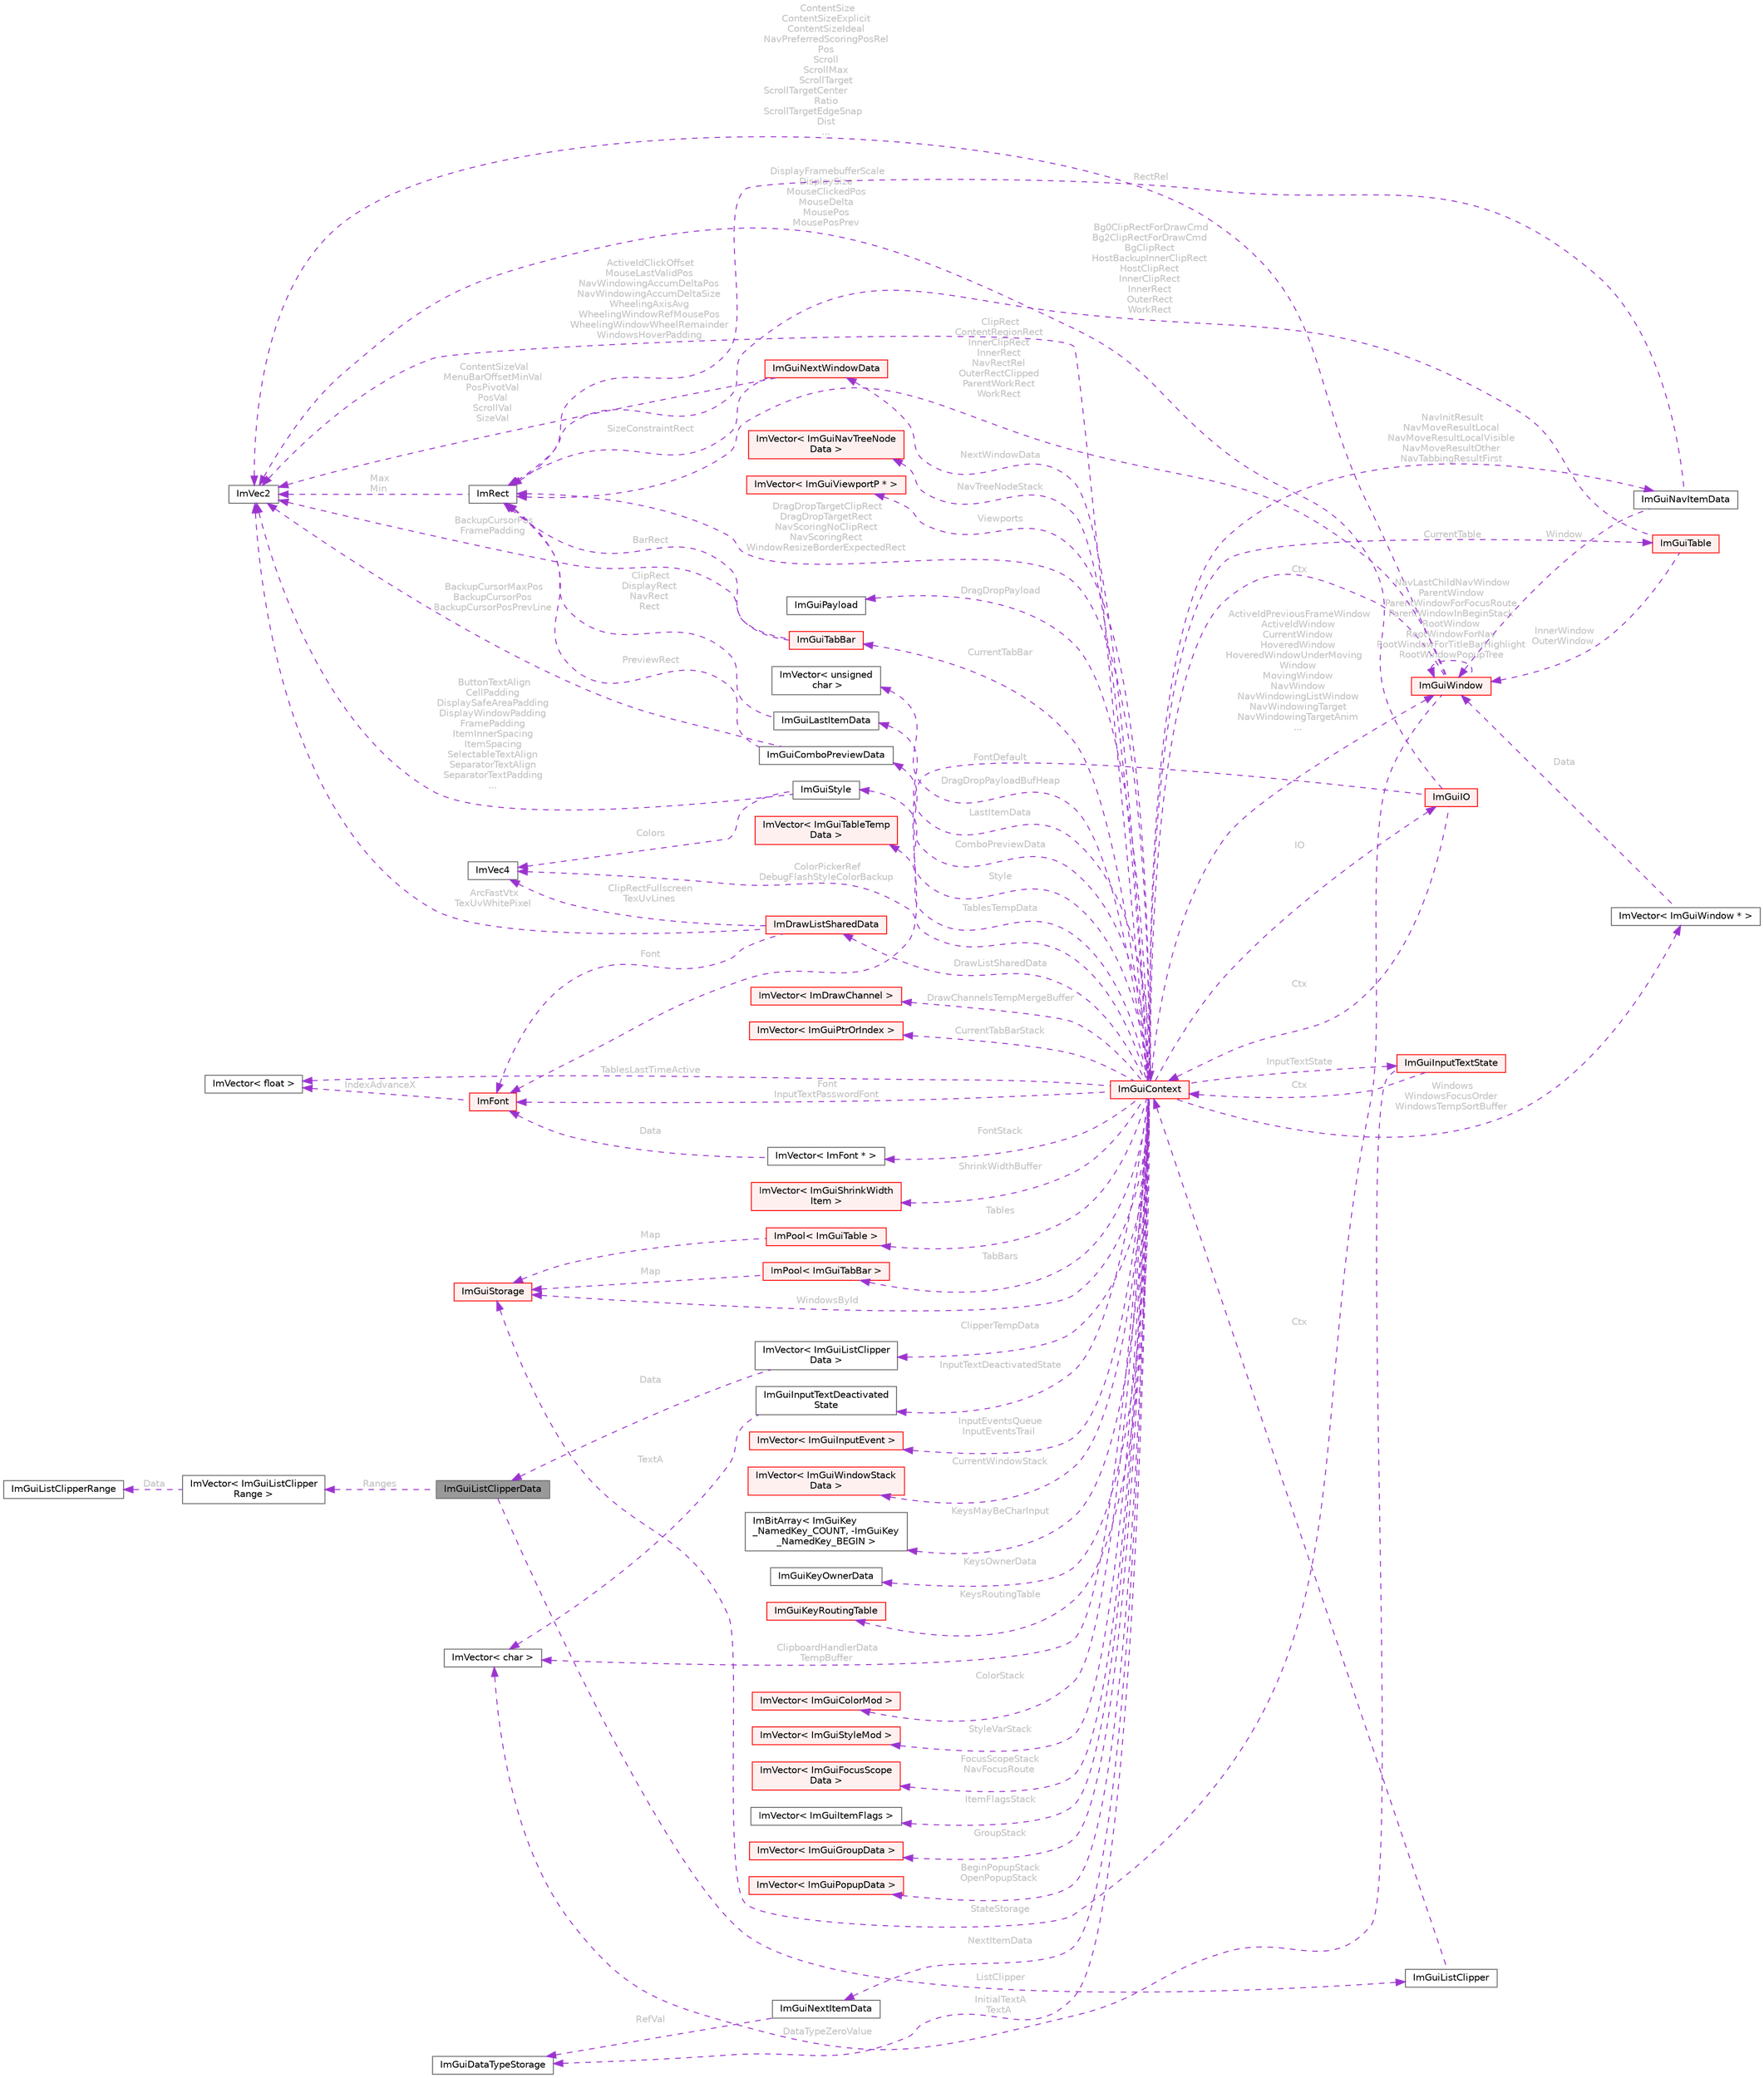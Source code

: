digraph "ImGuiListClipperData"
{
 // LATEX_PDF_SIZE
  bgcolor="transparent";
  edge [fontname=Helvetica,fontsize=10,labelfontname=Helvetica,labelfontsize=10];
  node [fontname=Helvetica,fontsize=10,shape=box,height=0.2,width=0.4];
  rankdir="LR";
  Node1 [id="Node000001",label="ImGuiListClipperData",height=0.2,width=0.4,color="gray40", fillcolor="grey60", style="filled", fontcolor="black",tooltip=" "];
  Node2 -> Node1 [id="edge1_Node000001_Node000002",dir="back",color="darkorchid3",style="dashed",tooltip=" ",label=" ListClipper",fontcolor="grey" ];
  Node2 [id="Node000002",label="ImGuiListClipper",height=0.2,width=0.4,color="gray40", fillcolor="white", style="filled",URL="$structImGuiListClipper.html",tooltip=" "];
  Node3 -> Node2 [id="edge2_Node000002_Node000003",dir="back",color="darkorchid3",style="dashed",tooltip=" ",label=" Ctx",fontcolor="grey" ];
  Node3 [id="Node000003",label="ImGuiContext",height=0.2,width=0.4,color="red", fillcolor="#FFF0F0", style="filled",URL="$structImGuiContext.html",tooltip=" "];
  Node4 -> Node3 [id="edge3_Node000003_Node000004",dir="back",color="darkorchid3",style="dashed",tooltip=" ",label=" IO",fontcolor="grey" ];
  Node4 [id="Node000004",label="ImGuiIO",height=0.2,width=0.4,color="red", fillcolor="#FFF0F0", style="filled",URL="$structImGuiIO.html",tooltip=" "];
  Node5 -> Node4 [id="edge4_Node000004_Node000005",dir="back",color="darkorchid3",style="dashed",tooltip=" ",label=" DisplayFramebufferScale\nDisplaySize\nMouseClickedPos\nMouseDelta\nMousePos\nMousePosPrev",fontcolor="grey" ];
  Node5 [id="Node000005",label="ImVec2",height=0.2,width=0.4,color="gray40", fillcolor="white", style="filled",URL="$structImVec2.html",tooltip=" "];
  Node8 -> Node4 [id="edge5_Node000004_Node000008",dir="back",color="darkorchid3",style="dashed",tooltip=" ",label=" FontDefault",fontcolor="grey" ];
  Node8 [id="Node000008",label="ImFont",height=0.2,width=0.4,color="red", fillcolor="#FFF0F0", style="filled",URL="$structImFont.html",tooltip=" "];
  Node9 -> Node8 [id="edge6_Node000008_Node000009",dir="back",color="darkorchid3",style="dashed",tooltip=" ",label=" IndexAdvanceX",fontcolor="grey" ];
  Node9 [id="Node000009",label="ImVector\< float \>",height=0.2,width=0.4,color="gray40", fillcolor="white", style="filled",URL="$structImVector.html",tooltip=" "];
  Node3 -> Node4 [id="edge7_Node000004_Node000003",dir="back",color="darkorchid3",style="dashed",tooltip=" ",label=" Ctx",fontcolor="grey" ];
  Node20 -> Node3 [id="edge8_Node000003_Node000020",dir="back",color="darkorchid3",style="dashed",tooltip=" ",label=" Style",fontcolor="grey" ];
  Node20 [id="Node000020",label="ImGuiStyle",height=0.2,width=0.4,color="gray40", fillcolor="white", style="filled",URL="$structImGuiStyle.html",tooltip=" "];
  Node5 -> Node20 [id="edge9_Node000020_Node000005",dir="back",color="darkorchid3",style="dashed",tooltip=" ",label=" ButtonTextAlign\nCellPadding\nDisplaySafeAreaPadding\nDisplayWindowPadding\nFramePadding\nItemInnerSpacing\nItemSpacing\nSelectableTextAlign\nSeparatorTextAlign\nSeparatorTextPadding\n...",fontcolor="grey" ];
  Node17 -> Node20 [id="edge10_Node000020_Node000017",dir="back",color="darkorchid3",style="dashed",tooltip=" ",label=" Colors",fontcolor="grey" ];
  Node17 [id="Node000017",label="ImVec4",height=0.2,width=0.4,color="gray40", fillcolor="white", style="filled",URL="$structImVec4.html",tooltip=" "];
  Node8 -> Node3 [id="edge11_Node000003_Node000008",dir="back",color="darkorchid3",style="dashed",tooltip=" ",label=" Font\nInputTextPasswordFont",fontcolor="grey" ];
  Node21 -> Node3 [id="edge12_Node000003_Node000021",dir="back",color="darkorchid3",style="dashed",tooltip=" ",label=" DrawListSharedData",fontcolor="grey" ];
  Node21 [id="Node000021",label="ImDrawListSharedData",height=0.2,width=0.4,color="red", fillcolor="#FFF0F0", style="filled",URL="$structImDrawListSharedData.html",tooltip=" "];
  Node5 -> Node21 [id="edge13_Node000021_Node000005",dir="back",color="darkorchid3",style="dashed",tooltip=" ",label=" ArcFastVtx\nTexUvWhitePixel",fontcolor="grey" ];
  Node8 -> Node21 [id="edge14_Node000021_Node000008",dir="back",color="darkorchid3",style="dashed",tooltip=" ",label=" Font",fontcolor="grey" ];
  Node17 -> Node21 [id="edge15_Node000021_Node000017",dir="back",color="darkorchid3",style="dashed",tooltip=" ",label=" ClipRectFullscreen\nTexUvLines",fontcolor="grey" ];
  Node23 -> Node3 [id="edge16_Node000003_Node000023",dir="back",color="darkorchid3",style="dashed",tooltip=" ",label=" InputEventsQueue\nInputEventsTrail",fontcolor="grey" ];
  Node23 [id="Node000023",label="ImVector\< ImGuiInputEvent \>",height=0.2,width=0.4,color="red", fillcolor="#FFF0F0", style="filled",URL="$structImVector.html",tooltip=" "];
  Node31 -> Node3 [id="edge17_Node000003_Node000031",dir="back",color="darkorchid3",style="dashed",tooltip=" ",label=" Windows\nWindowsFocusOrder\nWindowsTempSortBuffer",fontcolor="grey" ];
  Node31 [id="Node000031",label="ImVector\< ImGuiWindow * \>",height=0.2,width=0.4,color="gray40", fillcolor="white", style="filled",URL="$structImVector.html",tooltip=" "];
  Node32 -> Node31 [id="edge18_Node000031_Node000032",dir="back",color="darkorchid3",style="dashed",tooltip=" ",label=" Data",fontcolor="grey" ];
  Node32 [id="Node000032",label="ImGuiWindow",height=0.2,width=0.4,color="red", fillcolor="#FFF0F0", style="filled",URL="$structImGuiWindow.html",tooltip=" "];
  Node3 -> Node32 [id="edge19_Node000032_Node000003",dir="back",color="darkorchid3",style="dashed",tooltip=" ",label=" Ctx",fontcolor="grey" ];
  Node5 -> Node32 [id="edge20_Node000032_Node000005",dir="back",color="darkorchid3",style="dashed",tooltip=" ",label=" ContentSize\nContentSizeExplicit\nContentSizeIdeal\nNavPreferredScoringPosRel\nPos\nScroll\nScrollMax\nScrollTarget\nScrollTargetCenter\lRatio\nScrollTargetEdgeSnap\lDist\n...",fontcolor="grey" ];
  Node58 -> Node32 [id="edge21_Node000032_Node000058",dir="back",color="darkorchid3",style="dashed",tooltip=" ",label=" ClipRect\nContentRegionRect\nInnerClipRect\nInnerRect\nNavRectRel\nOuterRectClipped\nParentWorkRect\nWorkRect",fontcolor="grey" ];
  Node58 [id="Node000058",label="ImRect",height=0.2,width=0.4,color="gray40", fillcolor="white", style="filled",URL="$structImRect.html",tooltip=" "];
  Node5 -> Node58 [id="edge22_Node000058_Node000005",dir="back",color="darkorchid3",style="dashed",tooltip=" ",label=" Max\nMin",fontcolor="grey" ];
  Node54 -> Node32 [id="edge23_Node000032_Node000054",dir="back",color="darkorchid3",style="dashed",tooltip=" ",label=" StateStorage",fontcolor="grey" ];
  Node54 [id="Node000054",label="ImGuiStorage",height=0.2,width=0.4,color="red", fillcolor="#FFF0F0", style="filled",URL="$structImGuiStorage.html",tooltip=" "];
  Node32 -> Node32 [id="edge24_Node000032_Node000032",dir="back",color="darkorchid3",style="dashed",tooltip=" ",label=" NavLastChildNavWindow\nParentWindow\nParentWindowForFocusRoute\nParentWindowInBeginStack\nRootWindow\nRootWindowForNav\nRootWindowForTitleBarHighlight\nRootWindowPopupTree",fontcolor="grey" ];
  Node63 -> Node3 [id="edge25_Node000003_Node000063",dir="back",color="darkorchid3",style="dashed",tooltip=" ",label=" CurrentWindowStack",fontcolor="grey" ];
  Node63 [id="Node000063",label="ImVector\< ImGuiWindowStack\lData \>",height=0.2,width=0.4,color="red", fillcolor="#FFF0F0", style="filled",URL="$structImVector.html",tooltip=" "];
  Node54 -> Node3 [id="edge26_Node000003_Node000054",dir="back",color="darkorchid3",style="dashed",tooltip=" ",label=" WindowsById",fontcolor="grey" ];
  Node5 -> Node3 [id="edge27_Node000003_Node000005",dir="back",color="darkorchid3",style="dashed",tooltip=" ",label=" ActiveIdClickOffset\nMouseLastValidPos\nNavWindowingAccumDeltaPos\nNavWindowingAccumDeltaSize\nWheelingAxisAvg\nWheelingWindowRefMousePos\nWheelingWindowWheelRemainder\nWindowsHoverPadding",fontcolor="grey" ];
  Node32 -> Node3 [id="edge28_Node000003_Node000032",dir="back",color="darkorchid3",style="dashed",tooltip=" ",label=" ActiveIdPreviousFrameWindow\nActiveIdWindow\nCurrentWindow\nHoveredWindow\nHoveredWindowUnderMoving\lWindow\nMovingWindow\nNavWindow\nNavWindowingListWindow\nNavWindowingTarget\nNavWindowingTargetAnim\n...",fontcolor="grey" ];
  Node67 -> Node3 [id="edge29_Node000003_Node000067",dir="back",color="darkorchid3",style="dashed",tooltip=" ",label=" KeysMayBeCharInput",fontcolor="grey" ];
  Node67 [id="Node000067",label="ImBitArray\< ImGuiKey\l_NamedKey_COUNT, -ImGuiKey\l_NamedKey_BEGIN \>",height=0.2,width=0.4,color="gray40", fillcolor="white", style="filled",URL="$structImBitArray.html",tooltip=" "];
  Node68 -> Node3 [id="edge30_Node000003_Node000068",dir="back",color="darkorchid3",style="dashed",tooltip=" ",label=" KeysOwnerData",fontcolor="grey" ];
  Node68 [id="Node000068",label="ImGuiKeyOwnerData",height=0.2,width=0.4,color="gray40", fillcolor="white", style="filled",URL="$structImGuiKeyOwnerData.html",tooltip=" "];
  Node69 -> Node3 [id="edge31_Node000003_Node000069",dir="back",color="darkorchid3",style="dashed",tooltip=" ",label=" KeysRoutingTable",fontcolor="grey" ];
  Node69 [id="Node000069",label="ImGuiKeyRoutingTable",height=0.2,width=0.4,color="red", fillcolor="#FFF0F0", style="filled",URL="$structImGuiKeyRoutingTable.html",tooltip=" "];
  Node72 -> Node3 [id="edge32_Node000003_Node000072",dir="back",color="darkorchid3",style="dashed",tooltip=" ",label=" NextItemData",fontcolor="grey" ];
  Node72 [id="Node000072",label="ImGuiNextItemData",height=0.2,width=0.4,color="gray40", fillcolor="white", style="filled",URL="$structImGuiNextItemData.html",tooltip=" "];
  Node73 -> Node72 [id="edge33_Node000072_Node000073",dir="back",color="darkorchid3",style="dashed",tooltip=" ",label=" RefVal",fontcolor="grey" ];
  Node73 [id="Node000073",label="ImGuiDataTypeStorage",height=0.2,width=0.4,color="gray40", fillcolor="white", style="filled",URL="$structImGuiDataTypeStorage.html",tooltip=" "];
  Node65 -> Node3 [id="edge34_Node000003_Node000065",dir="back",color="darkorchid3",style="dashed",tooltip=" ",label=" LastItemData",fontcolor="grey" ];
  Node65 [id="Node000065",label="ImGuiLastItemData",height=0.2,width=0.4,color="gray40", fillcolor="white", style="filled",URL="$structImGuiLastItemData.html",tooltip=" "];
  Node58 -> Node65 [id="edge35_Node000065_Node000058",dir="back",color="darkorchid3",style="dashed",tooltip=" ",label=" ClipRect\nDisplayRect\nNavRect\nRect",fontcolor="grey" ];
  Node74 -> Node3 [id="edge36_Node000003_Node000074",dir="back",color="darkorchid3",style="dashed",tooltip=" ",label=" NextWindowData",fontcolor="grey" ];
  Node74 [id="Node000074",label="ImGuiNextWindowData",height=0.2,width=0.4,color="red", fillcolor="#FFF0F0", style="filled",URL="$structImGuiNextWindowData.html",tooltip=" "];
  Node5 -> Node74 [id="edge37_Node000074_Node000005",dir="back",color="darkorchid3",style="dashed",tooltip=" ",label=" ContentSizeVal\nMenuBarOffsetMinVal\nPosPivotVal\nPosVal\nScrollVal\nSizeVal",fontcolor="grey" ];
  Node58 -> Node74 [id="edge38_Node000074_Node000058",dir="back",color="darkorchid3",style="dashed",tooltip=" ",label=" SizeConstraintRect",fontcolor="grey" ];
  Node76 -> Node3 [id="edge39_Node000003_Node000076",dir="back",color="darkorchid3",style="dashed",tooltip=" ",label=" ColorStack",fontcolor="grey" ];
  Node76 [id="Node000076",label="ImVector\< ImGuiColorMod \>",height=0.2,width=0.4,color="red", fillcolor="#FFF0F0", style="filled",URL="$structImVector.html",tooltip=" "];
  Node78 -> Node3 [id="edge40_Node000003_Node000078",dir="back",color="darkorchid3",style="dashed",tooltip=" ",label=" StyleVarStack",fontcolor="grey" ];
  Node78 [id="Node000078",label="ImVector\< ImGuiStyleMod \>",height=0.2,width=0.4,color="red", fillcolor="#FFF0F0", style="filled",URL="$structImVector.html",tooltip=" "];
  Node7 -> Node3 [id="edge41_Node000003_Node000007",dir="back",color="darkorchid3",style="dashed",tooltip=" ",label=" FontStack",fontcolor="grey" ];
  Node7 [id="Node000007",label="ImVector\< ImFont * \>",height=0.2,width=0.4,color="gray40", fillcolor="white", style="filled",URL="$structImVector.html",tooltip=" "];
  Node8 -> Node7 [id="edge42_Node000007_Node000008",dir="back",color="darkorchid3",style="dashed",tooltip=" ",label=" Data",fontcolor="grey" ];
  Node80 -> Node3 [id="edge43_Node000003_Node000080",dir="back",color="darkorchid3",style="dashed",tooltip=" ",label=" FocusScopeStack\nNavFocusRoute",fontcolor="grey" ];
  Node80 [id="Node000080",label="ImVector\< ImGuiFocusScope\lData \>",height=0.2,width=0.4,color="red", fillcolor="#FFF0F0", style="filled",URL="$structImVector.html",tooltip=" "];
  Node82 -> Node3 [id="edge44_Node000003_Node000082",dir="back",color="darkorchid3",style="dashed",tooltip=" ",label=" ItemFlagsStack",fontcolor="grey" ];
  Node82 [id="Node000082",label="ImVector\< ImGuiItemFlags \>",height=0.2,width=0.4,color="gray40", fillcolor="white", style="filled",URL="$structImVector.html",tooltip=" "];
  Node83 -> Node3 [id="edge45_Node000003_Node000083",dir="back",color="darkorchid3",style="dashed",tooltip=" ",label=" GroupStack",fontcolor="grey" ];
  Node83 [id="Node000083",label="ImVector\< ImGuiGroupData \>",height=0.2,width=0.4,color="red", fillcolor="#FFF0F0", style="filled",URL="$structImVector.html",tooltip=" "];
  Node85 -> Node3 [id="edge46_Node000003_Node000085",dir="back",color="darkorchid3",style="dashed",tooltip=" ",label=" BeginPopupStack\nOpenPopupStack",fontcolor="grey" ];
  Node85 [id="Node000085",label="ImVector\< ImGuiPopupData \>",height=0.2,width=0.4,color="red", fillcolor="#FFF0F0", style="filled",URL="$structImVector.html",tooltip=" "];
  Node87 -> Node3 [id="edge47_Node000003_Node000087",dir="back",color="darkorchid3",style="dashed",tooltip=" ",label=" NavTreeNodeStack",fontcolor="grey" ];
  Node87 [id="Node000087",label="ImVector\< ImGuiNavTreeNode\lData \>",height=0.2,width=0.4,color="red", fillcolor="#FFF0F0", style="filled",URL="$structImVector.html",tooltip=" "];
  Node89 -> Node3 [id="edge48_Node000003_Node000089",dir="back",color="darkorchid3",style="dashed",tooltip=" ",label=" Viewports",fontcolor="grey" ];
  Node89 [id="Node000089",label="ImVector\< ImGuiViewportP * \>",height=0.2,width=0.4,color="red", fillcolor="#FFF0F0", style="filled",URL="$structImVector.html",tooltip=" "];
  Node90 -> Node3 [id="edge49_Node000003_Node000090",dir="back",color="darkorchid3",style="dashed",tooltip=" ",label=" NavInitResult\nNavMoveResultLocal\nNavMoveResultLocalVisible\nNavMoveResultOther\nNavTabbingResultFirst",fontcolor="grey" ];
  Node90 [id="Node000090",label="ImGuiNavItemData",height=0.2,width=0.4,color="gray40", fillcolor="white", style="filled",URL="$structImGuiNavItemData.html",tooltip=" "];
  Node32 -> Node90 [id="edge50_Node000090_Node000032",dir="back",color="darkorchid3",style="dashed",tooltip=" ",label=" Window",fontcolor="grey" ];
  Node58 -> Node90 [id="edge51_Node000090_Node000058",dir="back",color="darkorchid3",style="dashed",tooltip=" ",label=" RectRel",fontcolor="grey" ];
  Node58 -> Node3 [id="edge52_Node000003_Node000058",dir="back",color="darkorchid3",style="dashed",tooltip=" ",label=" DragDropTargetClipRect\nDragDropTargetRect\nNavScoringNoClipRect\nNavScoringRect\nWindowResizeBorderExpectedRect",fontcolor="grey" ];
  Node91 -> Node3 [id="edge53_Node000003_Node000091",dir="back",color="darkorchid3",style="dashed",tooltip=" ",label=" DragDropPayload",fontcolor="grey" ];
  Node91 [id="Node000091",label="ImGuiPayload",height=0.2,width=0.4,color="gray40", fillcolor="white", style="filled",URL="$structImGuiPayload.html",tooltip=" "];
  Node92 -> Node3 [id="edge54_Node000003_Node000092",dir="back",color="darkorchid3",style="dashed",tooltip=" ",label=" DragDropPayloadBufHeap",fontcolor="grey" ];
  Node92 [id="Node000092",label="ImVector\< unsigned\l char \>",height=0.2,width=0.4,color="gray40", fillcolor="white", style="filled",URL="$structImVector.html",tooltip=" "];
  Node93 -> Node3 [id="edge55_Node000003_Node000093",dir="back",color="darkorchid3",style="dashed",tooltip=" ",label=" ClipperTempData",fontcolor="grey" ];
  Node93 [id="Node000093",label="ImVector\< ImGuiListClipper\lData \>",height=0.2,width=0.4,color="gray40", fillcolor="white", style="filled",URL="$structImVector.html",tooltip=" "];
  Node1 -> Node93 [id="edge56_Node000093_Node000001",dir="back",color="darkorchid3",style="dashed",tooltip=" ",label=" Data",fontcolor="grey" ];
  Node94 -> Node3 [id="edge57_Node000003_Node000094",dir="back",color="darkorchid3",style="dashed",tooltip=" ",label=" CurrentTable",fontcolor="grey" ];
  Node94 [id="Node000094",label="ImGuiTable",height=0.2,width=0.4,color="red", fillcolor="#FFF0F0", style="filled",URL="$structImGuiTable.html",tooltip=" "];
  Node58 -> Node94 [id="edge58_Node000094_Node000058",dir="back",color="darkorchid3",style="dashed",tooltip=" ",label=" Bg0ClipRectForDrawCmd\nBg2ClipRectForDrawCmd\nBgClipRect\nHostBackupInnerClipRect\nHostClipRect\nInnerClipRect\nInnerRect\nOuterRect\nWorkRect",fontcolor="grey" ];
  Node32 -> Node94 [id="edge59_Node000094_Node000032",dir="back",color="darkorchid3",style="dashed",tooltip=" ",label=" InnerWindow\nOuterWindow",fontcolor="grey" ];
  Node110 -> Node3 [id="edge60_Node000003_Node000110",dir="back",color="darkorchid3",style="dashed",tooltip=" ",label=" TablesTempData",fontcolor="grey" ];
  Node110 [id="Node000110",label="ImVector\< ImGuiTableTemp\lData \>",height=0.2,width=0.4,color="red", fillcolor="#FFF0F0", style="filled",URL="$structImVector.html",tooltip=" "];
  Node111 -> Node3 [id="edge61_Node000003_Node000111",dir="back",color="darkorchid3",style="dashed",tooltip=" ",label=" Tables",fontcolor="grey" ];
  Node111 [id="Node000111",label="ImPool\< ImGuiTable \>",height=0.2,width=0.4,color="red", fillcolor="#FFF0F0", style="filled",URL="$structImPool.html",tooltip=" "];
  Node54 -> Node111 [id="edge62_Node000111_Node000054",dir="back",color="darkorchid3",style="dashed",tooltip=" ",label=" Map",fontcolor="grey" ];
  Node9 -> Node3 [id="edge63_Node000003_Node000009",dir="back",color="darkorchid3",style="dashed",tooltip=" ",label=" TablesLastTimeActive",fontcolor="grey" ];
  Node43 -> Node3 [id="edge64_Node000003_Node000043",dir="back",color="darkorchid3",style="dashed",tooltip=" ",label=" DrawChannelsTempMergeBuffer",fontcolor="grey" ];
  Node43 [id="Node000043",label="ImVector\< ImDrawChannel \>",height=0.2,width=0.4,color="red", fillcolor="#FFF0F0", style="filled",URL="$structImVector.html",tooltip=" "];
  Node113 -> Node3 [id="edge65_Node000003_Node000113",dir="back",color="darkorchid3",style="dashed",tooltip=" ",label=" CurrentTabBar",fontcolor="grey" ];
  Node113 [id="Node000113",label="ImGuiTabBar",height=0.2,width=0.4,color="red", fillcolor="#FFF0F0", style="filled",URL="$structImGuiTabBar.html",tooltip=" "];
  Node58 -> Node113 [id="edge66_Node000113_Node000058",dir="back",color="darkorchid3",style="dashed",tooltip=" ",label=" BarRect",fontcolor="grey" ];
  Node5 -> Node113 [id="edge67_Node000113_Node000005",dir="back",color="darkorchid3",style="dashed",tooltip=" ",label=" BackupCursorPos\nFramePadding",fontcolor="grey" ];
  Node116 -> Node3 [id="edge68_Node000003_Node000116",dir="back",color="darkorchid3",style="dashed",tooltip=" ",label=" TabBars",fontcolor="grey" ];
  Node116 [id="Node000116",label="ImPool\< ImGuiTabBar \>",height=0.2,width=0.4,color="red", fillcolor="#FFF0F0", style="filled",URL="$structImPool.html",tooltip=" "];
  Node54 -> Node116 [id="edge69_Node000116_Node000054",dir="back",color="darkorchid3",style="dashed",tooltip=" ",label=" Map",fontcolor="grey" ];
  Node118 -> Node3 [id="edge70_Node000003_Node000118",dir="back",color="darkorchid3",style="dashed",tooltip=" ",label=" CurrentTabBarStack",fontcolor="grey" ];
  Node118 [id="Node000118",label="ImVector\< ImGuiPtrOrIndex \>",height=0.2,width=0.4,color="red", fillcolor="#FFF0F0", style="filled",URL="$structImVector.html",tooltip=" "];
  Node120 -> Node3 [id="edge71_Node000003_Node000120",dir="back",color="darkorchid3",style="dashed",tooltip=" ",label=" ShrinkWidthBuffer",fontcolor="grey" ];
  Node120 [id="Node000120",label="ImVector\< ImGuiShrinkWidth\lItem \>",height=0.2,width=0.4,color="red", fillcolor="#FFF0F0", style="filled",URL="$structImVector.html",tooltip=" "];
  Node122 -> Node3 [id="edge72_Node000003_Node000122",dir="back",color="darkorchid3",style="dashed",tooltip=" ",label=" InputTextState",fontcolor="grey" ];
  Node122 [id="Node000122",label="ImGuiInputTextState",height=0.2,width=0.4,color="red", fillcolor="#FFF0F0", style="filled",URL="$structImGuiInputTextState.html",tooltip=" "];
  Node3 -> Node122 [id="edge73_Node000122_Node000003",dir="back",color="darkorchid3",style="dashed",tooltip=" ",label=" Ctx",fontcolor="grey" ];
  Node104 -> Node122 [id="edge74_Node000122_Node000104",dir="back",color="darkorchid3",style="dashed",tooltip=" ",label=" InitialTextA\nTextA",fontcolor="grey" ];
  Node104 [id="Node000104",label="ImVector\< char \>",height=0.2,width=0.4,color="gray40", fillcolor="white", style="filled",URL="$structImVector.html",tooltip=" "];
  Node123 -> Node3 [id="edge75_Node000003_Node000123",dir="back",color="darkorchid3",style="dashed",tooltip=" ",label=" InputTextDeactivatedState",fontcolor="grey" ];
  Node123 [id="Node000123",label="ImGuiInputTextDeactivated\lState",height=0.2,width=0.4,color="gray40", fillcolor="white", style="filled",URL="$structImGuiInputTextDeactivatedState.html",tooltip=" "];
  Node104 -> Node123 [id="edge76_Node000123_Node000104",dir="back",color="darkorchid3",style="dashed",tooltip=" ",label=" TextA",fontcolor="grey" ];
  Node73 -> Node3 [id="edge77_Node000003_Node000073",dir="back",color="darkorchid3",style="dashed",tooltip=" ",label=" DataTypeZeroValue",fontcolor="grey" ];
  Node17 -> Node3 [id="edge78_Node000003_Node000017",dir="back",color="darkorchid3",style="dashed",tooltip=" ",label=" ColorPickerRef\nDebugFlashStyleColorBackup",fontcolor="grey" ];
  Node124 -> Node3 [id="edge79_Node000003_Node000124",dir="back",color="darkorchid3",style="dashed",tooltip=" ",label=" ComboPreviewData",fontcolor="grey" ];
  Node124 [id="Node000124",label="ImGuiComboPreviewData",height=0.2,width=0.4,color="gray40", fillcolor="white", style="filled",URL="$structImGuiComboPreviewData.html",tooltip=" "];
  Node58 -> Node124 [id="edge80_Node000124_Node000058",dir="back",color="darkorchid3",style="dashed",tooltip=" ",label=" PreviewRect",fontcolor="grey" ];
  Node5 -> Node124 [id="edge81_Node000124_Node000005",dir="back",color="darkorchid3",style="dashed",tooltip=" ",label=" BackupCursorMaxPos\nBackupCursorPos\nBackupCursorPosPrevLine",fontcolor="grey" ];
  Node104 -> Node3 [id="edge82_Node000003_Node000104",dir="back",color="darkorchid3",style="dashed",tooltip=" ",label=" ClipboardHandlerData\nTempBuffer",fontcolor="grey" ];
  Node142 -> Node1 [id="edge83_Node000001_Node000142",dir="back",color="darkorchid3",style="dashed",tooltip=" ",label=" Ranges",fontcolor="grey" ];
  Node142 [id="Node000142",label="ImVector\< ImGuiListClipper\lRange \>",height=0.2,width=0.4,color="gray40", fillcolor="white", style="filled",URL="$structImVector.html",tooltip=" "];
  Node143 -> Node142 [id="edge84_Node000142_Node000143",dir="back",color="darkorchid3",style="dashed",tooltip=" ",label=" Data",fontcolor="grey" ];
  Node143 [id="Node000143",label="ImGuiListClipperRange",height=0.2,width=0.4,color="gray40", fillcolor="white", style="filled",URL="$structImGuiListClipperRange.html",tooltip=" "];
}
